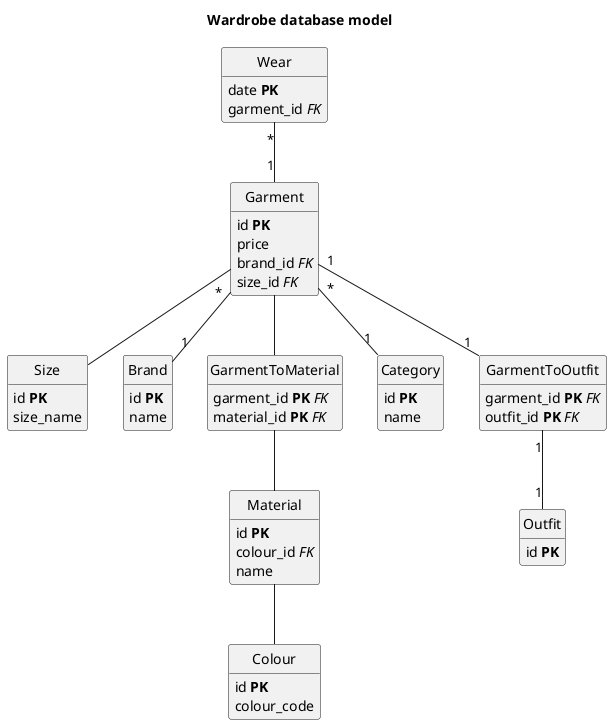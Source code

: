 @startuml Database

title Wardrobe database model
hide circle
hide methods

class Garment{
    id **PK**
    price
    brand_id //FK//
    size_id //FK//
}

class Size{
    id **PK**
    size_name
}

class Brand{
    id **PK**
    name
}

class Material{
    id **PK**
    colour_id //FK//
    name
}

class GarmentToMaterial{
    garment_id **PK** //FK//
    material_id **PK** //FK//
}

class Outfit{
    id **PK**
}

class Category{
    id **PK**
    name
}

class GarmentToOutfit{
    garment_id **PK** //FK//
    outfit_id **PK** //FK//
}

class Wear{
    date **PK**
    garment_id //FK//
}

class Colour{
    id **PK**
    colour_code
}


Garment "*" -- "1" Category
Garment "1" -- "1" GarmentToOutfit
GarmentToOutfit "1" -- "1" Outfit
Garment -- GarmentToMaterial
GarmentToMaterial -- Material
Garment -- Size
Garment "*" -- "1" Brand
Wear "*" -- "1" Garment
Material -- Colour


@enduml